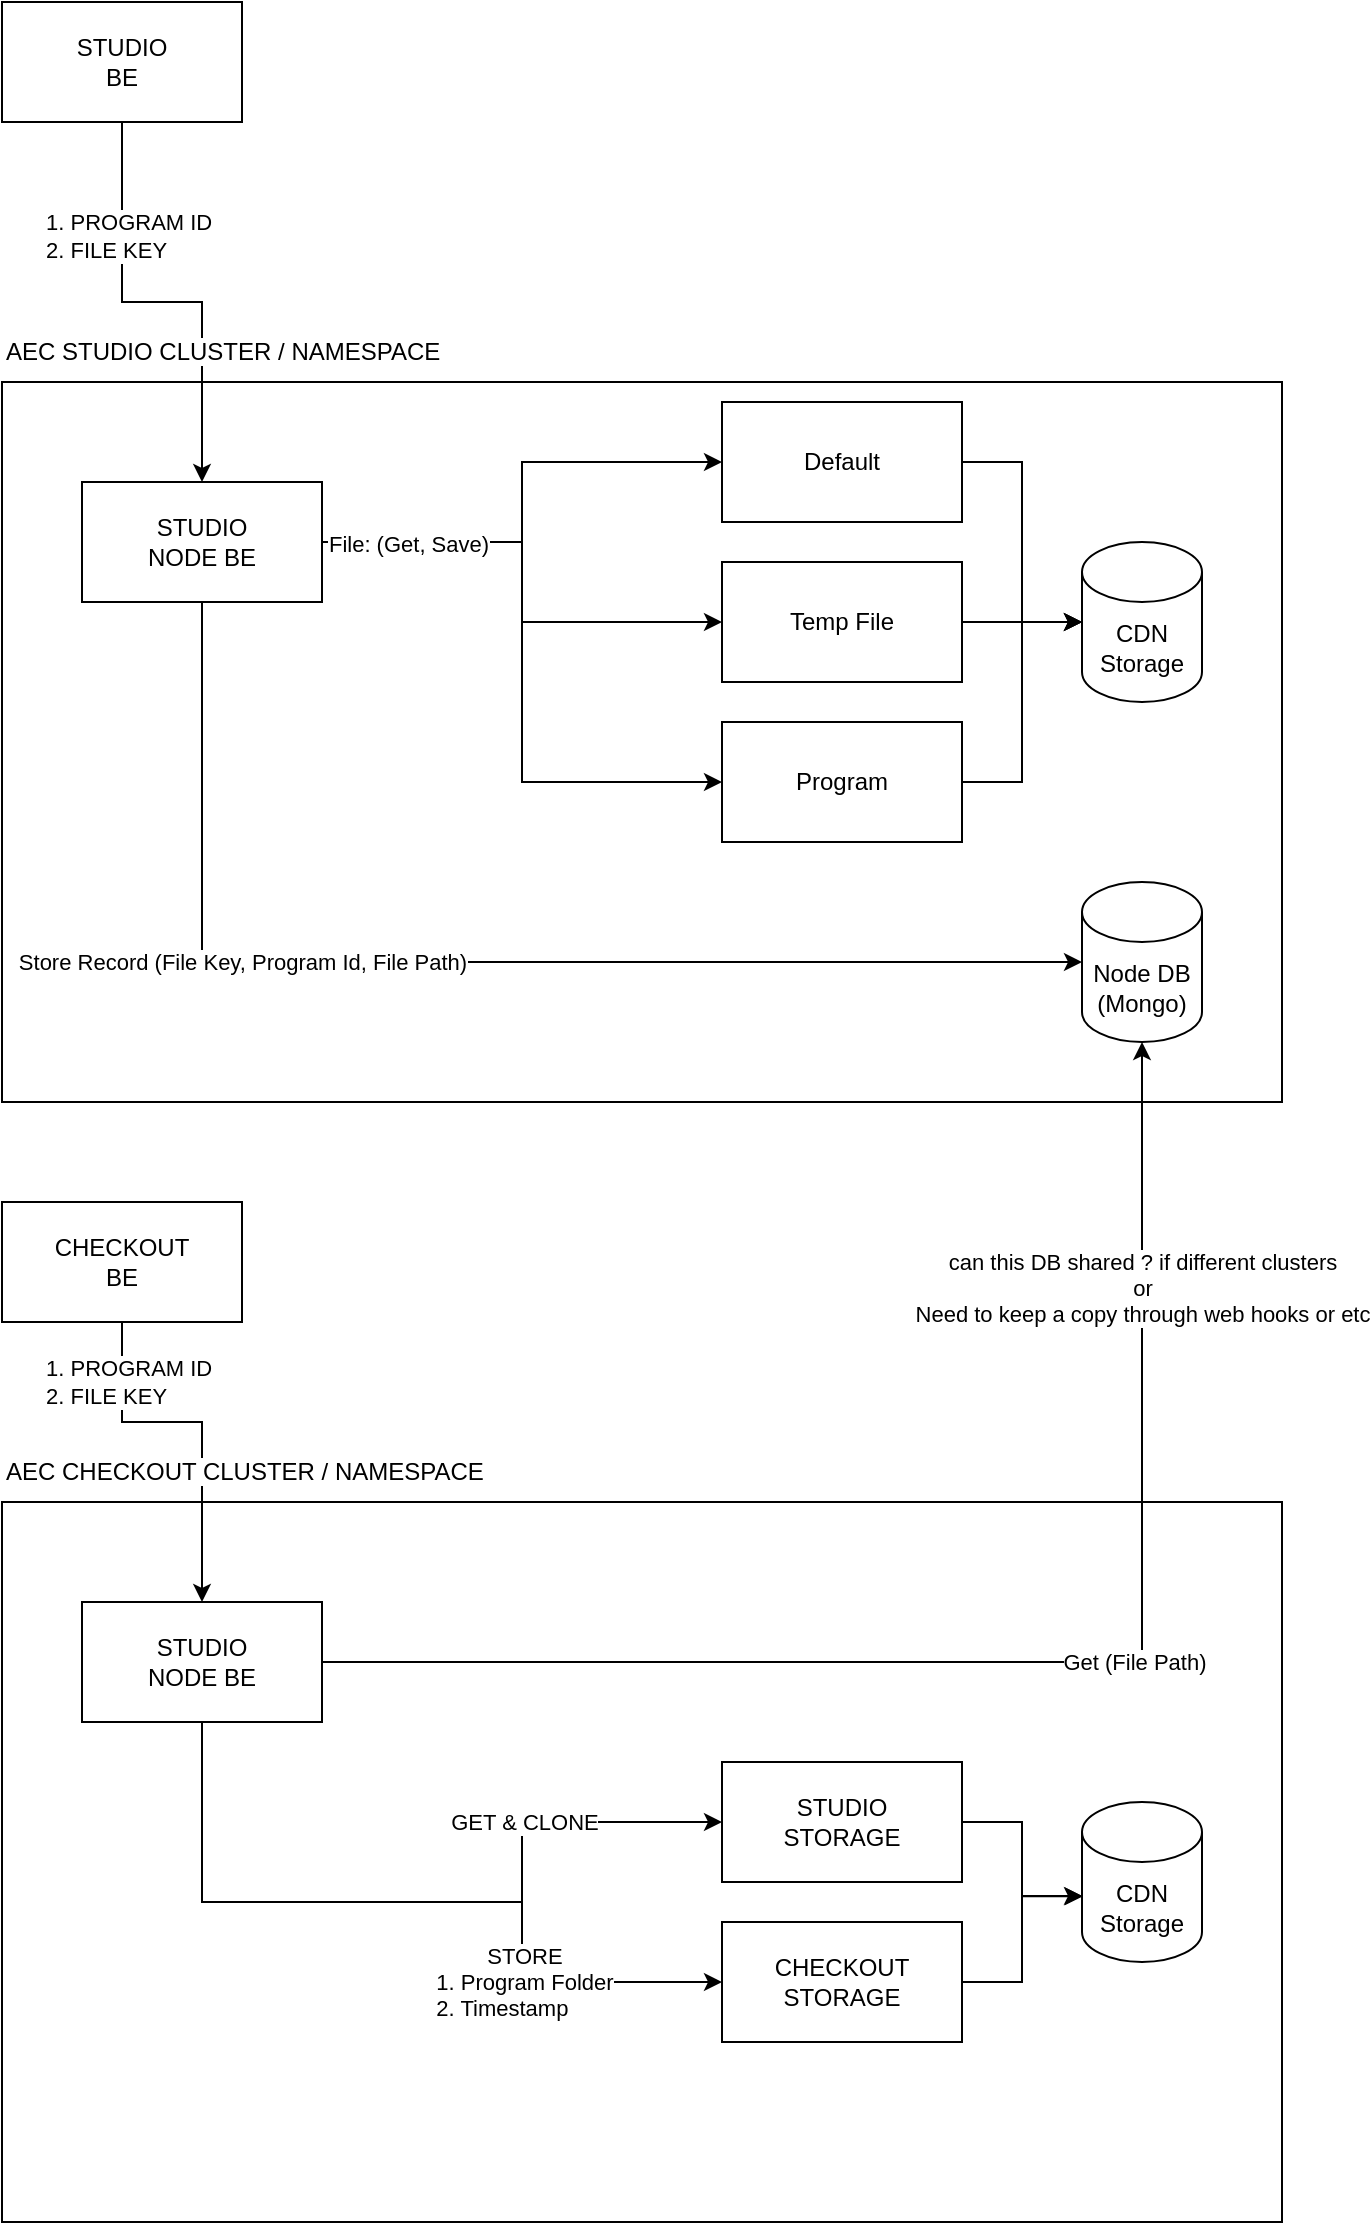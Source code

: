 <mxfile version="26.0.6">
  <diagram name="Page-1" id="LHnwR9ohENxwGmghNl4W">
    <mxGraphModel dx="1244" dy="716" grid="1" gridSize="10" guides="1" tooltips="1" connect="1" arrows="1" fold="1" page="1" pageScale="1" pageWidth="827" pageHeight="1169" math="0" shadow="0">
      <root>
        <mxCell id="0" />
        <mxCell id="1" parent="0" />
        <mxCell id="E_dDcokZDH6JsFaDzTF1-21" value="" style="rounded=0;whiteSpace=wrap;html=1;fillColor=none;" vertex="1" parent="1">
          <mxGeometry x="120" y="880" width="640" height="360" as="geometry" />
        </mxCell>
        <mxCell id="E_dDcokZDH6JsFaDzTF1-9" value="" style="rounded=0;whiteSpace=wrap;html=1;fillColor=none;" vertex="1" parent="1">
          <mxGeometry x="120" y="320" width="640" height="360" as="geometry" />
        </mxCell>
        <mxCell id="E_dDcokZDH6JsFaDzTF1-10" style="edgeStyle=orthogonalEdgeStyle;rounded=0;orthogonalLoop=1;jettySize=auto;html=1;entryX=0.5;entryY=0;entryDx=0;entryDy=0;" edge="1" parent="1" source="E_dDcokZDH6JsFaDzTF1-1" target="E_dDcokZDH6JsFaDzTF1-2">
          <mxGeometry relative="1" as="geometry" />
        </mxCell>
        <mxCell id="E_dDcokZDH6JsFaDzTF1-11" value="1. PROGRAM ID&lt;br&gt;2. FILE KEY" style="edgeLabel;html=1;align=left;verticalAlign=middle;resizable=0;points=[];" vertex="1" connectable="0" parent="E_dDcokZDH6JsFaDzTF1-10">
          <mxGeometry x="-0.482" relative="1" as="geometry">
            <mxPoint x="-40" as="offset" />
          </mxGeometry>
        </mxCell>
        <mxCell id="E_dDcokZDH6JsFaDzTF1-1" value="STUDIO&lt;br&gt;BE" style="rounded=0;whiteSpace=wrap;html=1;fillColor=none;" vertex="1" parent="1">
          <mxGeometry x="120" y="130" width="120" height="60" as="geometry" />
        </mxCell>
        <mxCell id="E_dDcokZDH6JsFaDzTF1-12" style="edgeStyle=orthogonalEdgeStyle;rounded=0;orthogonalLoop=1;jettySize=auto;html=1;entryX=0;entryY=0.5;entryDx=0;entryDy=0;" edge="1" parent="1" source="E_dDcokZDH6JsFaDzTF1-2" target="E_dDcokZDH6JsFaDzTF1-5">
          <mxGeometry relative="1" as="geometry" />
        </mxCell>
        <mxCell id="E_dDcokZDH6JsFaDzTF1-13" style="edgeStyle=orthogonalEdgeStyle;rounded=0;orthogonalLoop=1;jettySize=auto;html=1;entryX=0;entryY=0.5;entryDx=0;entryDy=0;" edge="1" parent="1" source="E_dDcokZDH6JsFaDzTF1-2" target="E_dDcokZDH6JsFaDzTF1-6">
          <mxGeometry relative="1" as="geometry" />
        </mxCell>
        <mxCell id="E_dDcokZDH6JsFaDzTF1-16" style="edgeStyle=orthogonalEdgeStyle;rounded=0;orthogonalLoop=1;jettySize=auto;html=1;entryX=0;entryY=0.5;entryDx=0;entryDy=0;" edge="1" parent="1" source="E_dDcokZDH6JsFaDzTF1-2" target="E_dDcokZDH6JsFaDzTF1-15">
          <mxGeometry relative="1" as="geometry" />
        </mxCell>
        <mxCell id="E_dDcokZDH6JsFaDzTF1-18" value="File: (Get, Save)" style="edgeLabel;html=1;align=center;verticalAlign=middle;resizable=0;points=[];" vertex="1" connectable="0" parent="E_dDcokZDH6JsFaDzTF1-16">
          <mxGeometry x="-0.731" y="-1" relative="1" as="geometry">
            <mxPoint as="offset" />
          </mxGeometry>
        </mxCell>
        <mxCell id="E_dDcokZDH6JsFaDzTF1-2" value="STUDIO&lt;br&gt;NODE BE" style="rounded=0;whiteSpace=wrap;html=1;fillColor=none;" vertex="1" parent="1">
          <mxGeometry x="160" y="370" width="120" height="60" as="geometry" />
        </mxCell>
        <mxCell id="E_dDcokZDH6JsFaDzTF1-3" value="Node DB&lt;br&gt;(Mongo)" style="shape=cylinder3;whiteSpace=wrap;html=1;boundedLbl=1;backgroundOutline=1;size=15;" vertex="1" parent="1">
          <mxGeometry x="660" y="570" width="60" height="80" as="geometry" />
        </mxCell>
        <mxCell id="E_dDcokZDH6JsFaDzTF1-4" value="CDN&lt;br&gt;Storage" style="shape=cylinder3;whiteSpace=wrap;html=1;boundedLbl=1;backgroundOutline=1;size=15;" vertex="1" parent="1">
          <mxGeometry x="660" y="400" width="60" height="80" as="geometry" />
        </mxCell>
        <mxCell id="E_dDcokZDH6JsFaDzTF1-5" value="Default" style="rounded=0;whiteSpace=wrap;html=1;fillColor=none;" vertex="1" parent="1">
          <mxGeometry x="480" y="330" width="120" height="60" as="geometry" />
        </mxCell>
        <mxCell id="E_dDcokZDH6JsFaDzTF1-6" value="Temp File" style="rounded=0;whiteSpace=wrap;html=1;fillColor=none;" vertex="1" parent="1">
          <mxGeometry x="480" y="410" width="120" height="60" as="geometry" />
        </mxCell>
        <mxCell id="E_dDcokZDH6JsFaDzTF1-7" style="edgeStyle=orthogonalEdgeStyle;rounded=0;orthogonalLoop=1;jettySize=auto;html=1;entryX=0;entryY=0.5;entryDx=0;entryDy=0;entryPerimeter=0;" edge="1" parent="1" source="E_dDcokZDH6JsFaDzTF1-5" target="E_dDcokZDH6JsFaDzTF1-4">
          <mxGeometry relative="1" as="geometry" />
        </mxCell>
        <mxCell id="E_dDcokZDH6JsFaDzTF1-8" style="edgeStyle=orthogonalEdgeStyle;rounded=0;orthogonalLoop=1;jettySize=auto;html=1;entryX=0;entryY=0.5;entryDx=0;entryDy=0;entryPerimeter=0;" edge="1" parent="1" source="E_dDcokZDH6JsFaDzTF1-6" target="E_dDcokZDH6JsFaDzTF1-4">
          <mxGeometry relative="1" as="geometry" />
        </mxCell>
        <mxCell id="E_dDcokZDH6JsFaDzTF1-14" style="edgeStyle=orthogonalEdgeStyle;rounded=0;orthogonalLoop=1;jettySize=auto;html=1;entryX=0;entryY=0.5;entryDx=0;entryDy=0;entryPerimeter=0;" edge="1" parent="1" source="E_dDcokZDH6JsFaDzTF1-2" target="E_dDcokZDH6JsFaDzTF1-3">
          <mxGeometry relative="1" as="geometry">
            <Array as="points">
              <mxPoint x="220" y="610" />
            </Array>
          </mxGeometry>
        </mxCell>
        <mxCell id="E_dDcokZDH6JsFaDzTF1-19" value="Store Record (File Key, Program Id, File Path)" style="edgeLabel;html=1;align=center;verticalAlign=middle;resizable=0;points=[];" vertex="1" connectable="0" parent="E_dDcokZDH6JsFaDzTF1-14">
          <mxGeometry x="-0.416" y="1" relative="1" as="geometry">
            <mxPoint x="19" y="1" as="offset" />
          </mxGeometry>
        </mxCell>
        <mxCell id="E_dDcokZDH6JsFaDzTF1-15" value="Program" style="rounded=0;whiteSpace=wrap;html=1;fillColor=none;" vertex="1" parent="1">
          <mxGeometry x="480" y="490" width="120" height="60" as="geometry" />
        </mxCell>
        <mxCell id="E_dDcokZDH6JsFaDzTF1-17" style="edgeStyle=orthogonalEdgeStyle;rounded=0;orthogonalLoop=1;jettySize=auto;html=1;entryX=0;entryY=0.5;entryDx=0;entryDy=0;entryPerimeter=0;" edge="1" parent="1" source="E_dDcokZDH6JsFaDzTF1-15" target="E_dDcokZDH6JsFaDzTF1-4">
          <mxGeometry relative="1" as="geometry" />
        </mxCell>
        <mxCell id="E_dDcokZDH6JsFaDzTF1-25" style="edgeStyle=orthogonalEdgeStyle;rounded=0;orthogonalLoop=1;jettySize=auto;html=1;entryX=0.5;entryY=0;entryDx=0;entryDy=0;" edge="1" parent="1" source="E_dDcokZDH6JsFaDzTF1-20" target="E_dDcokZDH6JsFaDzTF1-24">
          <mxGeometry relative="1" as="geometry">
            <Array as="points">
              <mxPoint x="180" y="840" />
              <mxPoint x="220" y="840" />
            </Array>
          </mxGeometry>
        </mxCell>
        <mxCell id="E_dDcokZDH6JsFaDzTF1-26" value="1. PROGRAM ID&lt;br&gt;2. FILE KEY" style="edgeLabel;html=1;align=left;verticalAlign=middle;resizable=0;points=[];" vertex="1" connectable="0" parent="E_dDcokZDH6JsFaDzTF1-25">
          <mxGeometry x="-0.611" relative="1" as="geometry">
            <mxPoint x="-40" y="-5" as="offset" />
          </mxGeometry>
        </mxCell>
        <mxCell id="E_dDcokZDH6JsFaDzTF1-20" value="CHECKOUT&lt;br&gt;BE" style="rounded=0;whiteSpace=wrap;html=1;fillColor=none;" vertex="1" parent="1">
          <mxGeometry x="120" y="730" width="120" height="60" as="geometry" />
        </mxCell>
        <mxCell id="E_dDcokZDH6JsFaDzTF1-22" value="&lt;span style=&quot;background-color: light-dark(#ffffff, var(--ge-dark-color, #121212));&quot;&gt;AEC STUDIO CLUSTER / NAMESPACE&lt;/span&gt;" style="text;html=1;align=left;verticalAlign=middle;whiteSpace=wrap;rounded=0;" vertex="1" parent="1">
          <mxGeometry x="120" y="290" width="240" height="30" as="geometry" />
        </mxCell>
        <mxCell id="E_dDcokZDH6JsFaDzTF1-23" value="&lt;span style=&quot;background-color: light-dark(#ffffff, var(--ge-dark-color, #121212));&quot;&gt;AEC CHECKOUT CLUSTER / NAMESPACE&lt;/span&gt;" style="text;html=1;align=left;verticalAlign=middle;whiteSpace=wrap;rounded=0;" vertex="1" parent="1">
          <mxGeometry x="120" y="850" width="280" height="30" as="geometry" />
        </mxCell>
        <mxCell id="E_dDcokZDH6JsFaDzTF1-27" style="edgeStyle=orthogonalEdgeStyle;rounded=0;orthogonalLoop=1;jettySize=auto;html=1;" edge="1" parent="1" source="E_dDcokZDH6JsFaDzTF1-24" target="E_dDcokZDH6JsFaDzTF1-3">
          <mxGeometry relative="1" as="geometry" />
        </mxCell>
        <mxCell id="E_dDcokZDH6JsFaDzTF1-28" value="Get (File Path)" style="edgeLabel;html=1;align=center;verticalAlign=middle;resizable=0;points=[];" vertex="1" connectable="0" parent="E_dDcokZDH6JsFaDzTF1-27">
          <mxGeometry x="0.128" relative="1" as="geometry">
            <mxPoint as="offset" />
          </mxGeometry>
        </mxCell>
        <mxCell id="E_dDcokZDH6JsFaDzTF1-40" value="can this DB shared ? if different clusters&lt;br&gt;or&lt;br&gt;Need to keep a copy through web hooks or etc" style="edgeLabel;html=1;align=center;verticalAlign=middle;resizable=0;points=[];" vertex="1" connectable="0" parent="E_dDcokZDH6JsFaDzTF1-27">
          <mxGeometry x="0.659" relative="1" as="geometry">
            <mxPoint as="offset" />
          </mxGeometry>
        </mxCell>
        <mxCell id="E_dDcokZDH6JsFaDzTF1-32" style="edgeStyle=orthogonalEdgeStyle;rounded=0;orthogonalLoop=1;jettySize=auto;html=1;entryX=0;entryY=0.5;entryDx=0;entryDy=0;" edge="1" parent="1" source="E_dDcokZDH6JsFaDzTF1-24" target="E_dDcokZDH6JsFaDzTF1-30">
          <mxGeometry relative="1" as="geometry">
            <Array as="points">
              <mxPoint x="220" y="1080" />
              <mxPoint x="380" y="1080" />
              <mxPoint x="380" y="1040" />
            </Array>
          </mxGeometry>
        </mxCell>
        <mxCell id="E_dDcokZDH6JsFaDzTF1-38" value="GET &amp;amp; CLONE" style="edgeLabel;html=1;align=center;verticalAlign=middle;resizable=0;points=[];" vertex="1" connectable="0" parent="E_dDcokZDH6JsFaDzTF1-32">
          <mxGeometry x="0.493" relative="1" as="geometry">
            <mxPoint as="offset" />
          </mxGeometry>
        </mxCell>
        <mxCell id="E_dDcokZDH6JsFaDzTF1-33" style="edgeStyle=orthogonalEdgeStyle;rounded=0;orthogonalLoop=1;jettySize=auto;html=1;entryX=0;entryY=0.5;entryDx=0;entryDy=0;" edge="1" parent="1" source="E_dDcokZDH6JsFaDzTF1-24" target="E_dDcokZDH6JsFaDzTF1-31">
          <mxGeometry relative="1" as="geometry">
            <Array as="points">
              <mxPoint x="220" y="1080" />
              <mxPoint x="380" y="1080" />
              <mxPoint x="380" y="1120" />
            </Array>
          </mxGeometry>
        </mxCell>
        <mxCell id="E_dDcokZDH6JsFaDzTF1-39" value="STORE&lt;br&gt;&lt;div style=&quot;text-align: left;&quot;&gt;&lt;span style=&quot;background-color: light-dark(#ffffff, var(--ge-dark-color, #121212)); color: light-dark(rgb(0, 0, 0), rgb(255, 255, 255));&quot;&gt;1. Program Folder&lt;/span&gt;&lt;/div&gt;&lt;div style=&quot;text-align: left;&quot;&gt;&lt;span style=&quot;background-color: light-dark(#ffffff, var(--ge-dark-color, #121212)); color: light-dark(rgb(0, 0, 0), rgb(255, 255, 255));&quot;&gt;2. Timestamp&lt;/span&gt;&lt;/div&gt;" style="edgeLabel;html=1;align=center;verticalAlign=middle;resizable=0;points=[];" vertex="1" connectable="0" parent="E_dDcokZDH6JsFaDzTF1-33">
          <mxGeometry x="0.489" relative="1" as="geometry">
            <mxPoint as="offset" />
          </mxGeometry>
        </mxCell>
        <mxCell id="E_dDcokZDH6JsFaDzTF1-24" value="STUDIO&lt;br&gt;NODE BE" style="rounded=0;whiteSpace=wrap;html=1;fillColor=none;" vertex="1" parent="1">
          <mxGeometry x="160" y="930" width="120" height="60" as="geometry" />
        </mxCell>
        <mxCell id="E_dDcokZDH6JsFaDzTF1-29" value="CDN&lt;br&gt;Storage" style="shape=cylinder3;whiteSpace=wrap;html=1;boundedLbl=1;backgroundOutline=1;size=15;" vertex="1" parent="1">
          <mxGeometry x="660" y="1030" width="60" height="80" as="geometry" />
        </mxCell>
        <mxCell id="E_dDcokZDH6JsFaDzTF1-30" value="STUDIO&lt;br&gt;STORAGE" style="rounded=0;whiteSpace=wrap;html=1;fillColor=none;" vertex="1" parent="1">
          <mxGeometry x="480" y="1010" width="120" height="60" as="geometry" />
        </mxCell>
        <mxCell id="E_dDcokZDH6JsFaDzTF1-31" value="CHECKOUT&lt;br&gt;STORAGE" style="rounded=0;whiteSpace=wrap;html=1;fillColor=none;" vertex="1" parent="1">
          <mxGeometry x="480" y="1090" width="120" height="60" as="geometry" />
        </mxCell>
        <mxCell id="E_dDcokZDH6JsFaDzTF1-36" style="edgeStyle=orthogonalEdgeStyle;rounded=0;orthogonalLoop=1;jettySize=auto;html=1;entryX=0;entryY=0.588;entryDx=0;entryDy=0;entryPerimeter=0;" edge="1" parent="1" source="E_dDcokZDH6JsFaDzTF1-31" target="E_dDcokZDH6JsFaDzTF1-29">
          <mxGeometry relative="1" as="geometry" />
        </mxCell>
        <mxCell id="E_dDcokZDH6JsFaDzTF1-37" style="edgeStyle=orthogonalEdgeStyle;rounded=0;orthogonalLoop=1;jettySize=auto;html=1;entryX=0.007;entryY=0.589;entryDx=0;entryDy=0;entryPerimeter=0;" edge="1" parent="1" source="E_dDcokZDH6JsFaDzTF1-30" target="E_dDcokZDH6JsFaDzTF1-29">
          <mxGeometry relative="1" as="geometry" />
        </mxCell>
      </root>
    </mxGraphModel>
  </diagram>
</mxfile>
